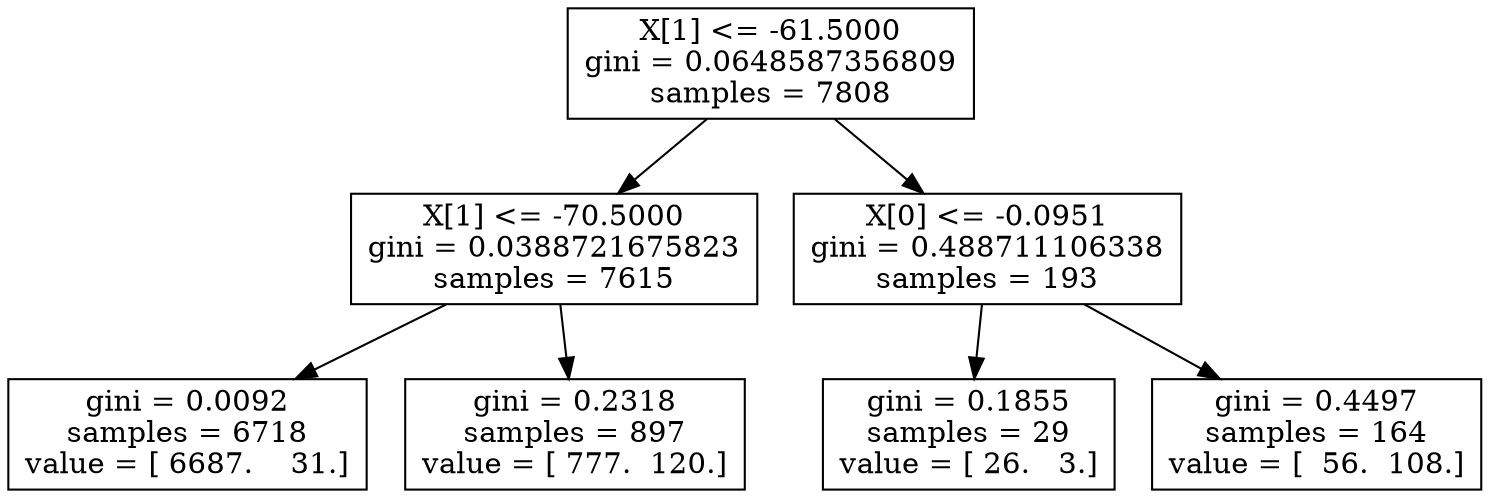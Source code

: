 digraph Tree {
0 [label="X[1] <= -61.5000\ngini = 0.0648587356809\nsamples = 7808", shape="box"] ;
1 [label="X[1] <= -70.5000\ngini = 0.0388721675823\nsamples = 7615", shape="box"] ;
0 -> 1 ;
2 [label="gini = 0.0092\nsamples = 6718\nvalue = [ 6687.    31.]", shape="box"] ;
1 -> 2 ;
3 [label="gini = 0.2318\nsamples = 897\nvalue = [ 777.  120.]", shape="box"] ;
1 -> 3 ;
4 [label="X[0] <= -0.0951\ngini = 0.488711106338\nsamples = 193", shape="box"] ;
0 -> 4 ;
5 [label="gini = 0.1855\nsamples = 29\nvalue = [ 26.   3.]", shape="box"] ;
4 -> 5 ;
6 [label="gini = 0.4497\nsamples = 164\nvalue = [  56.  108.]", shape="box"] ;
4 -> 6 ;
}